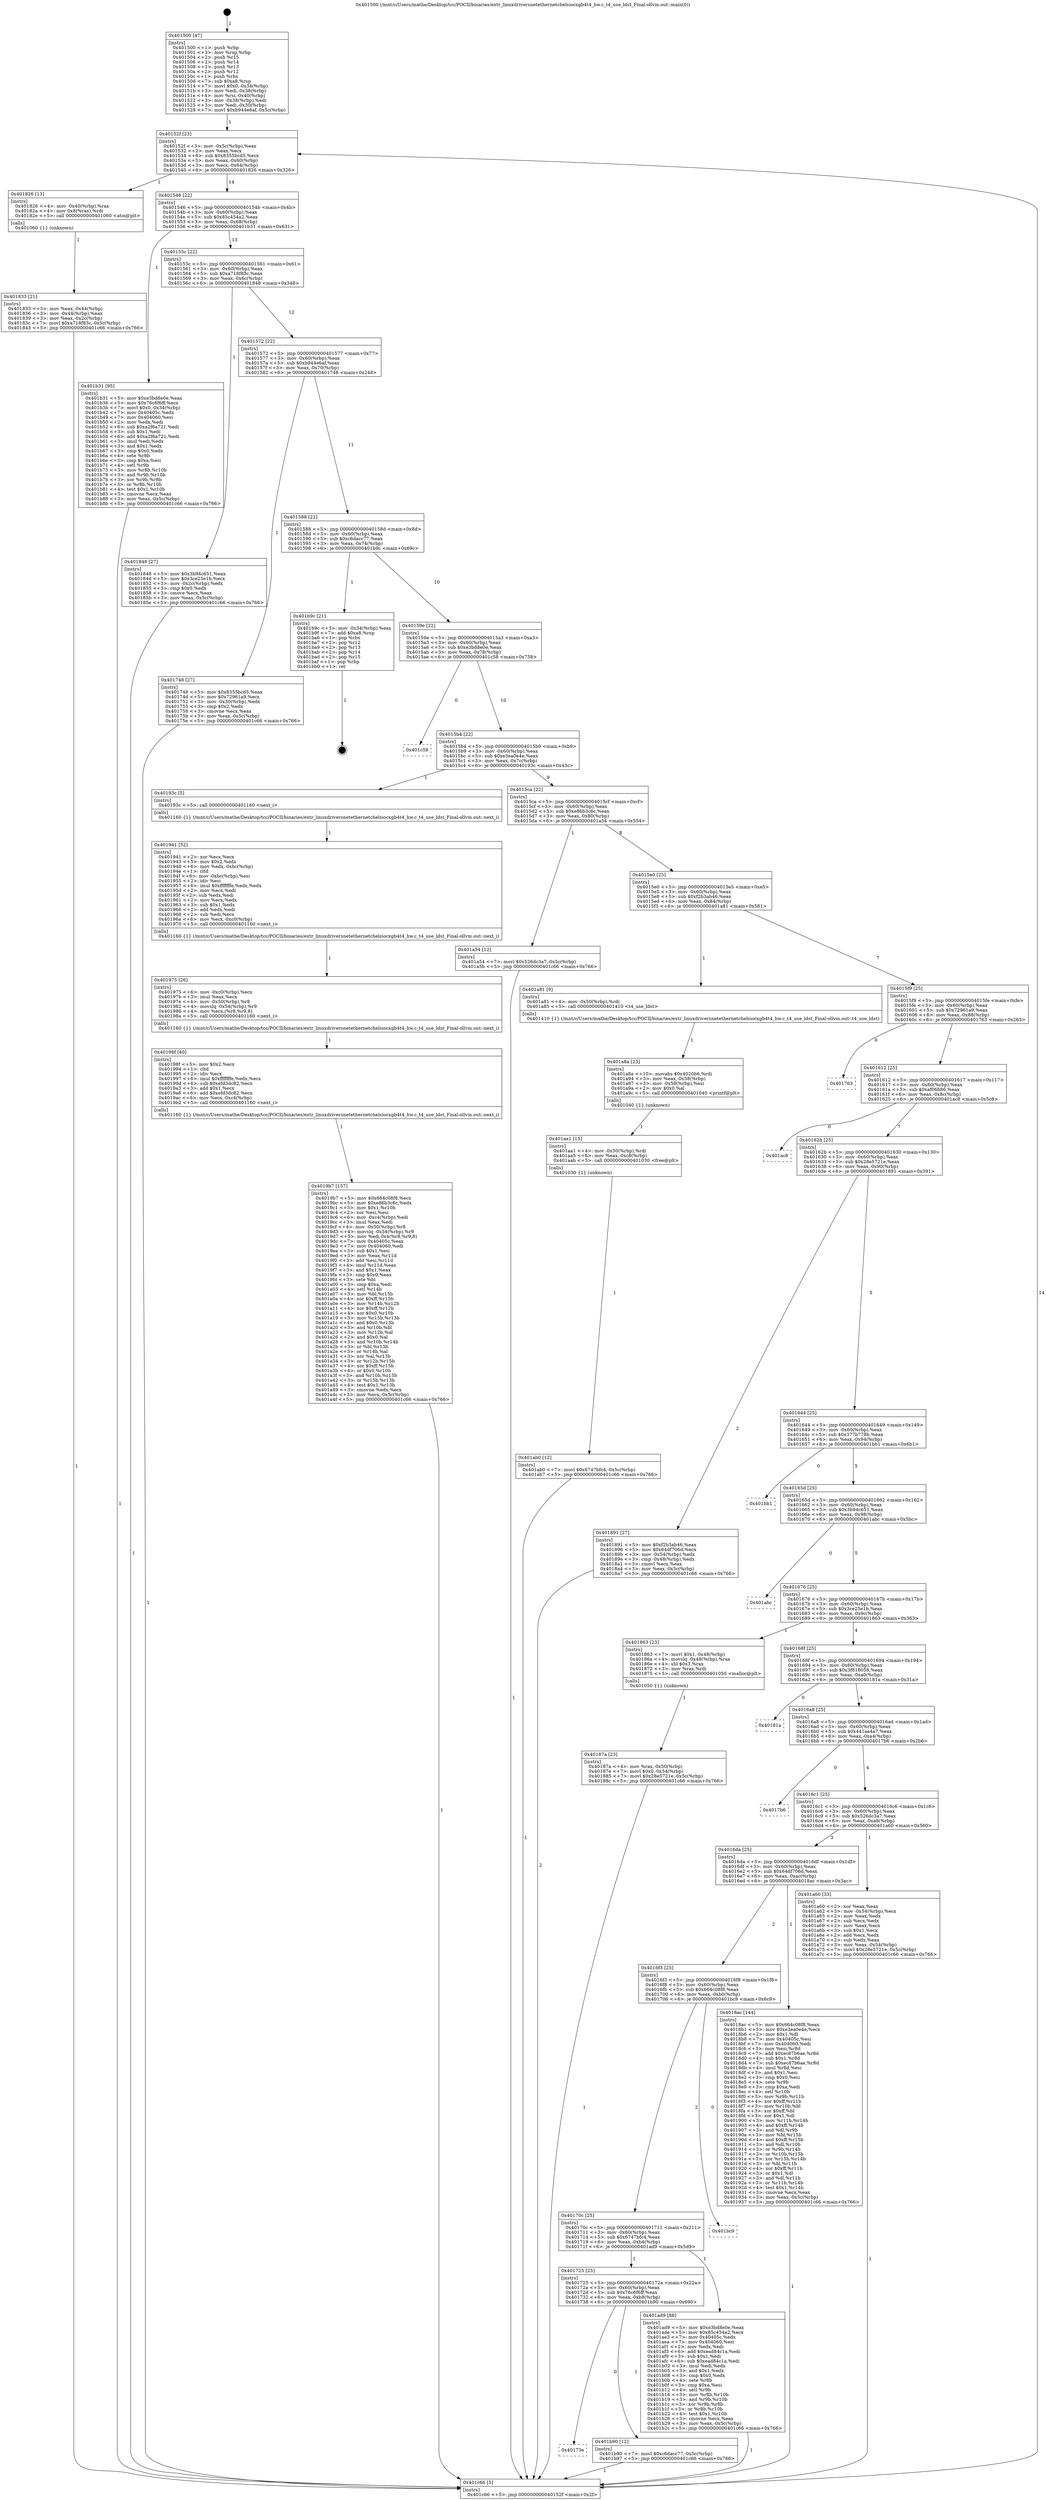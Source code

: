 digraph "0x401500" {
  label = "0x401500 (/mnt/c/Users/mathe/Desktop/tcc/POCII/binaries/extr_linuxdriversnetethernetchelsiocxgb4t4_hw.c_t4_use_ldst_Final-ollvm.out::main(0))"
  labelloc = "t"
  node[shape=record]

  Entry [label="",width=0.3,height=0.3,shape=circle,fillcolor=black,style=filled]
  "0x40152f" [label="{
     0x40152f [23]\l
     | [instrs]\l
     &nbsp;&nbsp;0x40152f \<+3\>: mov -0x5c(%rbp),%eax\l
     &nbsp;&nbsp;0x401532 \<+2\>: mov %eax,%ecx\l
     &nbsp;&nbsp;0x401534 \<+6\>: sub $0x8355bcd5,%ecx\l
     &nbsp;&nbsp;0x40153a \<+3\>: mov %eax,-0x60(%rbp)\l
     &nbsp;&nbsp;0x40153d \<+3\>: mov %ecx,-0x64(%rbp)\l
     &nbsp;&nbsp;0x401540 \<+6\>: je 0000000000401826 \<main+0x326\>\l
  }"]
  "0x401826" [label="{
     0x401826 [13]\l
     | [instrs]\l
     &nbsp;&nbsp;0x401826 \<+4\>: mov -0x40(%rbp),%rax\l
     &nbsp;&nbsp;0x40182a \<+4\>: mov 0x8(%rax),%rdi\l
     &nbsp;&nbsp;0x40182e \<+5\>: call 0000000000401060 \<atoi@plt\>\l
     | [calls]\l
     &nbsp;&nbsp;0x401060 \{1\} (unknown)\l
  }"]
  "0x401546" [label="{
     0x401546 [22]\l
     | [instrs]\l
     &nbsp;&nbsp;0x401546 \<+5\>: jmp 000000000040154b \<main+0x4b\>\l
     &nbsp;&nbsp;0x40154b \<+3\>: mov -0x60(%rbp),%eax\l
     &nbsp;&nbsp;0x40154e \<+5\>: sub $0x85c454a2,%eax\l
     &nbsp;&nbsp;0x401553 \<+3\>: mov %eax,-0x68(%rbp)\l
     &nbsp;&nbsp;0x401556 \<+6\>: je 0000000000401b31 \<main+0x631\>\l
  }"]
  Exit [label="",width=0.3,height=0.3,shape=circle,fillcolor=black,style=filled,peripheries=2]
  "0x401b31" [label="{
     0x401b31 [95]\l
     | [instrs]\l
     &nbsp;&nbsp;0x401b31 \<+5\>: mov $0xe3bd8e0e,%eax\l
     &nbsp;&nbsp;0x401b36 \<+5\>: mov $0x76c6f6ff,%ecx\l
     &nbsp;&nbsp;0x401b3b \<+7\>: movl $0x0,-0x34(%rbp)\l
     &nbsp;&nbsp;0x401b42 \<+7\>: mov 0x40405c,%edx\l
     &nbsp;&nbsp;0x401b49 \<+7\>: mov 0x404060,%esi\l
     &nbsp;&nbsp;0x401b50 \<+2\>: mov %edx,%edi\l
     &nbsp;&nbsp;0x401b52 \<+6\>: sub $0xa2f6a721,%edi\l
     &nbsp;&nbsp;0x401b58 \<+3\>: sub $0x1,%edi\l
     &nbsp;&nbsp;0x401b5b \<+6\>: add $0xa2f6a721,%edi\l
     &nbsp;&nbsp;0x401b61 \<+3\>: imul %edi,%edx\l
     &nbsp;&nbsp;0x401b64 \<+3\>: and $0x1,%edx\l
     &nbsp;&nbsp;0x401b67 \<+3\>: cmp $0x0,%edx\l
     &nbsp;&nbsp;0x401b6a \<+4\>: sete %r8b\l
     &nbsp;&nbsp;0x401b6e \<+3\>: cmp $0xa,%esi\l
     &nbsp;&nbsp;0x401b71 \<+4\>: setl %r9b\l
     &nbsp;&nbsp;0x401b75 \<+3\>: mov %r8b,%r10b\l
     &nbsp;&nbsp;0x401b78 \<+3\>: and %r9b,%r10b\l
     &nbsp;&nbsp;0x401b7b \<+3\>: xor %r9b,%r8b\l
     &nbsp;&nbsp;0x401b7e \<+3\>: or %r8b,%r10b\l
     &nbsp;&nbsp;0x401b81 \<+4\>: test $0x1,%r10b\l
     &nbsp;&nbsp;0x401b85 \<+3\>: cmovne %ecx,%eax\l
     &nbsp;&nbsp;0x401b88 \<+3\>: mov %eax,-0x5c(%rbp)\l
     &nbsp;&nbsp;0x401b8b \<+5\>: jmp 0000000000401c66 \<main+0x766\>\l
  }"]
  "0x40155c" [label="{
     0x40155c [22]\l
     | [instrs]\l
     &nbsp;&nbsp;0x40155c \<+5\>: jmp 0000000000401561 \<main+0x61\>\l
     &nbsp;&nbsp;0x401561 \<+3\>: mov -0x60(%rbp),%eax\l
     &nbsp;&nbsp;0x401564 \<+5\>: sub $0xa718f83c,%eax\l
     &nbsp;&nbsp;0x401569 \<+3\>: mov %eax,-0x6c(%rbp)\l
     &nbsp;&nbsp;0x40156c \<+6\>: je 0000000000401848 \<main+0x348\>\l
  }"]
  "0x40173e" [label="{
     0x40173e\l
  }", style=dashed]
  "0x401848" [label="{
     0x401848 [27]\l
     | [instrs]\l
     &nbsp;&nbsp;0x401848 \<+5\>: mov $0x3b94c651,%eax\l
     &nbsp;&nbsp;0x40184d \<+5\>: mov $0x3ce25e1b,%ecx\l
     &nbsp;&nbsp;0x401852 \<+3\>: mov -0x2c(%rbp),%edx\l
     &nbsp;&nbsp;0x401855 \<+3\>: cmp $0x0,%edx\l
     &nbsp;&nbsp;0x401858 \<+3\>: cmove %ecx,%eax\l
     &nbsp;&nbsp;0x40185b \<+3\>: mov %eax,-0x5c(%rbp)\l
     &nbsp;&nbsp;0x40185e \<+5\>: jmp 0000000000401c66 \<main+0x766\>\l
  }"]
  "0x401572" [label="{
     0x401572 [22]\l
     | [instrs]\l
     &nbsp;&nbsp;0x401572 \<+5\>: jmp 0000000000401577 \<main+0x77\>\l
     &nbsp;&nbsp;0x401577 \<+3\>: mov -0x60(%rbp),%eax\l
     &nbsp;&nbsp;0x40157a \<+5\>: sub $0xb944e6af,%eax\l
     &nbsp;&nbsp;0x40157f \<+3\>: mov %eax,-0x70(%rbp)\l
     &nbsp;&nbsp;0x401582 \<+6\>: je 0000000000401748 \<main+0x248\>\l
  }"]
  "0x401b90" [label="{
     0x401b90 [12]\l
     | [instrs]\l
     &nbsp;&nbsp;0x401b90 \<+7\>: movl $0xc6dacc77,-0x5c(%rbp)\l
     &nbsp;&nbsp;0x401b97 \<+5\>: jmp 0000000000401c66 \<main+0x766\>\l
  }"]
  "0x401748" [label="{
     0x401748 [27]\l
     | [instrs]\l
     &nbsp;&nbsp;0x401748 \<+5\>: mov $0x8355bcd5,%eax\l
     &nbsp;&nbsp;0x40174d \<+5\>: mov $0x72961a9,%ecx\l
     &nbsp;&nbsp;0x401752 \<+3\>: mov -0x30(%rbp),%edx\l
     &nbsp;&nbsp;0x401755 \<+3\>: cmp $0x2,%edx\l
     &nbsp;&nbsp;0x401758 \<+3\>: cmovne %ecx,%eax\l
     &nbsp;&nbsp;0x40175b \<+3\>: mov %eax,-0x5c(%rbp)\l
     &nbsp;&nbsp;0x40175e \<+5\>: jmp 0000000000401c66 \<main+0x766\>\l
  }"]
  "0x401588" [label="{
     0x401588 [22]\l
     | [instrs]\l
     &nbsp;&nbsp;0x401588 \<+5\>: jmp 000000000040158d \<main+0x8d\>\l
     &nbsp;&nbsp;0x40158d \<+3\>: mov -0x60(%rbp),%eax\l
     &nbsp;&nbsp;0x401590 \<+5\>: sub $0xc6dacc77,%eax\l
     &nbsp;&nbsp;0x401595 \<+3\>: mov %eax,-0x74(%rbp)\l
     &nbsp;&nbsp;0x401598 \<+6\>: je 0000000000401b9c \<main+0x69c\>\l
  }"]
  "0x401c66" [label="{
     0x401c66 [5]\l
     | [instrs]\l
     &nbsp;&nbsp;0x401c66 \<+5\>: jmp 000000000040152f \<main+0x2f\>\l
  }"]
  "0x401500" [label="{
     0x401500 [47]\l
     | [instrs]\l
     &nbsp;&nbsp;0x401500 \<+1\>: push %rbp\l
     &nbsp;&nbsp;0x401501 \<+3\>: mov %rsp,%rbp\l
     &nbsp;&nbsp;0x401504 \<+2\>: push %r15\l
     &nbsp;&nbsp;0x401506 \<+2\>: push %r14\l
     &nbsp;&nbsp;0x401508 \<+2\>: push %r13\l
     &nbsp;&nbsp;0x40150a \<+2\>: push %r12\l
     &nbsp;&nbsp;0x40150c \<+1\>: push %rbx\l
     &nbsp;&nbsp;0x40150d \<+7\>: sub $0xa8,%rsp\l
     &nbsp;&nbsp;0x401514 \<+7\>: movl $0x0,-0x34(%rbp)\l
     &nbsp;&nbsp;0x40151b \<+3\>: mov %edi,-0x38(%rbp)\l
     &nbsp;&nbsp;0x40151e \<+4\>: mov %rsi,-0x40(%rbp)\l
     &nbsp;&nbsp;0x401522 \<+3\>: mov -0x38(%rbp),%edi\l
     &nbsp;&nbsp;0x401525 \<+3\>: mov %edi,-0x30(%rbp)\l
     &nbsp;&nbsp;0x401528 \<+7\>: movl $0xb944e6af,-0x5c(%rbp)\l
  }"]
  "0x401833" [label="{
     0x401833 [21]\l
     | [instrs]\l
     &nbsp;&nbsp;0x401833 \<+3\>: mov %eax,-0x44(%rbp)\l
     &nbsp;&nbsp;0x401836 \<+3\>: mov -0x44(%rbp),%eax\l
     &nbsp;&nbsp;0x401839 \<+3\>: mov %eax,-0x2c(%rbp)\l
     &nbsp;&nbsp;0x40183c \<+7\>: movl $0xa718f83c,-0x5c(%rbp)\l
     &nbsp;&nbsp;0x401843 \<+5\>: jmp 0000000000401c66 \<main+0x766\>\l
  }"]
  "0x401725" [label="{
     0x401725 [25]\l
     | [instrs]\l
     &nbsp;&nbsp;0x401725 \<+5\>: jmp 000000000040172a \<main+0x22a\>\l
     &nbsp;&nbsp;0x40172a \<+3\>: mov -0x60(%rbp),%eax\l
     &nbsp;&nbsp;0x40172d \<+5\>: sub $0x76c6f6ff,%eax\l
     &nbsp;&nbsp;0x401732 \<+6\>: mov %eax,-0xb8(%rbp)\l
     &nbsp;&nbsp;0x401738 \<+6\>: je 0000000000401b90 \<main+0x690\>\l
  }"]
  "0x401b9c" [label="{
     0x401b9c [21]\l
     | [instrs]\l
     &nbsp;&nbsp;0x401b9c \<+3\>: mov -0x34(%rbp),%eax\l
     &nbsp;&nbsp;0x401b9f \<+7\>: add $0xa8,%rsp\l
     &nbsp;&nbsp;0x401ba6 \<+1\>: pop %rbx\l
     &nbsp;&nbsp;0x401ba7 \<+2\>: pop %r12\l
     &nbsp;&nbsp;0x401ba9 \<+2\>: pop %r13\l
     &nbsp;&nbsp;0x401bab \<+2\>: pop %r14\l
     &nbsp;&nbsp;0x401bad \<+2\>: pop %r15\l
     &nbsp;&nbsp;0x401baf \<+1\>: pop %rbp\l
     &nbsp;&nbsp;0x401bb0 \<+1\>: ret\l
  }"]
  "0x40159e" [label="{
     0x40159e [22]\l
     | [instrs]\l
     &nbsp;&nbsp;0x40159e \<+5\>: jmp 00000000004015a3 \<main+0xa3\>\l
     &nbsp;&nbsp;0x4015a3 \<+3\>: mov -0x60(%rbp),%eax\l
     &nbsp;&nbsp;0x4015a6 \<+5\>: sub $0xe3bd8e0e,%eax\l
     &nbsp;&nbsp;0x4015ab \<+3\>: mov %eax,-0x78(%rbp)\l
     &nbsp;&nbsp;0x4015ae \<+6\>: je 0000000000401c58 \<main+0x758\>\l
  }"]
  "0x401ad9" [label="{
     0x401ad9 [88]\l
     | [instrs]\l
     &nbsp;&nbsp;0x401ad9 \<+5\>: mov $0xe3bd8e0e,%eax\l
     &nbsp;&nbsp;0x401ade \<+5\>: mov $0x85c454a2,%ecx\l
     &nbsp;&nbsp;0x401ae3 \<+7\>: mov 0x40405c,%edx\l
     &nbsp;&nbsp;0x401aea \<+7\>: mov 0x404060,%esi\l
     &nbsp;&nbsp;0x401af1 \<+2\>: mov %edx,%edi\l
     &nbsp;&nbsp;0x401af3 \<+6\>: add $0xead84c1a,%edi\l
     &nbsp;&nbsp;0x401af9 \<+3\>: sub $0x1,%edi\l
     &nbsp;&nbsp;0x401afc \<+6\>: sub $0xead84c1a,%edi\l
     &nbsp;&nbsp;0x401b02 \<+3\>: imul %edi,%edx\l
     &nbsp;&nbsp;0x401b05 \<+3\>: and $0x1,%edx\l
     &nbsp;&nbsp;0x401b08 \<+3\>: cmp $0x0,%edx\l
     &nbsp;&nbsp;0x401b0b \<+4\>: sete %r8b\l
     &nbsp;&nbsp;0x401b0f \<+3\>: cmp $0xa,%esi\l
     &nbsp;&nbsp;0x401b12 \<+4\>: setl %r9b\l
     &nbsp;&nbsp;0x401b16 \<+3\>: mov %r8b,%r10b\l
     &nbsp;&nbsp;0x401b19 \<+3\>: and %r9b,%r10b\l
     &nbsp;&nbsp;0x401b1c \<+3\>: xor %r9b,%r8b\l
     &nbsp;&nbsp;0x401b1f \<+3\>: or %r8b,%r10b\l
     &nbsp;&nbsp;0x401b22 \<+4\>: test $0x1,%r10b\l
     &nbsp;&nbsp;0x401b26 \<+3\>: cmovne %ecx,%eax\l
     &nbsp;&nbsp;0x401b29 \<+3\>: mov %eax,-0x5c(%rbp)\l
     &nbsp;&nbsp;0x401b2c \<+5\>: jmp 0000000000401c66 \<main+0x766\>\l
  }"]
  "0x401c58" [label="{
     0x401c58\l
  }", style=dashed]
  "0x4015b4" [label="{
     0x4015b4 [22]\l
     | [instrs]\l
     &nbsp;&nbsp;0x4015b4 \<+5\>: jmp 00000000004015b9 \<main+0xb9\>\l
     &nbsp;&nbsp;0x4015b9 \<+3\>: mov -0x60(%rbp),%eax\l
     &nbsp;&nbsp;0x4015bc \<+5\>: sub $0xe3ea0e4e,%eax\l
     &nbsp;&nbsp;0x4015c1 \<+3\>: mov %eax,-0x7c(%rbp)\l
     &nbsp;&nbsp;0x4015c4 \<+6\>: je 000000000040193c \<main+0x43c\>\l
  }"]
  "0x40170c" [label="{
     0x40170c [25]\l
     | [instrs]\l
     &nbsp;&nbsp;0x40170c \<+5\>: jmp 0000000000401711 \<main+0x211\>\l
     &nbsp;&nbsp;0x401711 \<+3\>: mov -0x60(%rbp),%eax\l
     &nbsp;&nbsp;0x401714 \<+5\>: sub $0x6747bfc4,%eax\l
     &nbsp;&nbsp;0x401719 \<+6\>: mov %eax,-0xb4(%rbp)\l
     &nbsp;&nbsp;0x40171f \<+6\>: je 0000000000401ad9 \<main+0x5d9\>\l
  }"]
  "0x40193c" [label="{
     0x40193c [5]\l
     | [instrs]\l
     &nbsp;&nbsp;0x40193c \<+5\>: call 0000000000401160 \<next_i\>\l
     | [calls]\l
     &nbsp;&nbsp;0x401160 \{1\} (/mnt/c/Users/mathe/Desktop/tcc/POCII/binaries/extr_linuxdriversnetethernetchelsiocxgb4t4_hw.c_t4_use_ldst_Final-ollvm.out::next_i)\l
  }"]
  "0x4015ca" [label="{
     0x4015ca [22]\l
     | [instrs]\l
     &nbsp;&nbsp;0x4015ca \<+5\>: jmp 00000000004015cf \<main+0xcf\>\l
     &nbsp;&nbsp;0x4015cf \<+3\>: mov -0x60(%rbp),%eax\l
     &nbsp;&nbsp;0x4015d2 \<+5\>: sub $0xe86b3c6c,%eax\l
     &nbsp;&nbsp;0x4015d7 \<+3\>: mov %eax,-0x80(%rbp)\l
     &nbsp;&nbsp;0x4015da \<+6\>: je 0000000000401a54 \<main+0x554\>\l
  }"]
  "0x401bc9" [label="{
     0x401bc9\l
  }", style=dashed]
  "0x401a54" [label="{
     0x401a54 [12]\l
     | [instrs]\l
     &nbsp;&nbsp;0x401a54 \<+7\>: movl $0x526dc3a7,-0x5c(%rbp)\l
     &nbsp;&nbsp;0x401a5b \<+5\>: jmp 0000000000401c66 \<main+0x766\>\l
  }"]
  "0x4015e0" [label="{
     0x4015e0 [25]\l
     | [instrs]\l
     &nbsp;&nbsp;0x4015e0 \<+5\>: jmp 00000000004015e5 \<main+0xe5\>\l
     &nbsp;&nbsp;0x4015e5 \<+3\>: mov -0x60(%rbp),%eax\l
     &nbsp;&nbsp;0x4015e8 \<+5\>: sub $0xf2b3ab46,%eax\l
     &nbsp;&nbsp;0x4015ed \<+6\>: mov %eax,-0x84(%rbp)\l
     &nbsp;&nbsp;0x4015f3 \<+6\>: je 0000000000401a81 \<main+0x581\>\l
  }"]
  "0x401ab0" [label="{
     0x401ab0 [12]\l
     | [instrs]\l
     &nbsp;&nbsp;0x401ab0 \<+7\>: movl $0x6747bfc4,-0x5c(%rbp)\l
     &nbsp;&nbsp;0x401ab7 \<+5\>: jmp 0000000000401c66 \<main+0x766\>\l
  }"]
  "0x401a81" [label="{
     0x401a81 [9]\l
     | [instrs]\l
     &nbsp;&nbsp;0x401a81 \<+4\>: mov -0x50(%rbp),%rdi\l
     &nbsp;&nbsp;0x401a85 \<+5\>: call 0000000000401410 \<t4_use_ldst\>\l
     | [calls]\l
     &nbsp;&nbsp;0x401410 \{1\} (/mnt/c/Users/mathe/Desktop/tcc/POCII/binaries/extr_linuxdriversnetethernetchelsiocxgb4t4_hw.c_t4_use_ldst_Final-ollvm.out::t4_use_ldst)\l
  }"]
  "0x4015f9" [label="{
     0x4015f9 [25]\l
     | [instrs]\l
     &nbsp;&nbsp;0x4015f9 \<+5\>: jmp 00000000004015fe \<main+0xfe\>\l
     &nbsp;&nbsp;0x4015fe \<+3\>: mov -0x60(%rbp),%eax\l
     &nbsp;&nbsp;0x401601 \<+5\>: sub $0x72961a9,%eax\l
     &nbsp;&nbsp;0x401606 \<+6\>: mov %eax,-0x88(%rbp)\l
     &nbsp;&nbsp;0x40160c \<+6\>: je 0000000000401763 \<main+0x263\>\l
  }"]
  "0x401aa1" [label="{
     0x401aa1 [15]\l
     | [instrs]\l
     &nbsp;&nbsp;0x401aa1 \<+4\>: mov -0x50(%rbp),%rdi\l
     &nbsp;&nbsp;0x401aa5 \<+6\>: mov %eax,-0xc8(%rbp)\l
     &nbsp;&nbsp;0x401aab \<+5\>: call 0000000000401030 \<free@plt\>\l
     | [calls]\l
     &nbsp;&nbsp;0x401030 \{1\} (unknown)\l
  }"]
  "0x401763" [label="{
     0x401763\l
  }", style=dashed]
  "0x401612" [label="{
     0x401612 [25]\l
     | [instrs]\l
     &nbsp;&nbsp;0x401612 \<+5\>: jmp 0000000000401617 \<main+0x117\>\l
     &nbsp;&nbsp;0x401617 \<+3\>: mov -0x60(%rbp),%eax\l
     &nbsp;&nbsp;0x40161a \<+5\>: sub $0xaf06b86,%eax\l
     &nbsp;&nbsp;0x40161f \<+6\>: mov %eax,-0x8c(%rbp)\l
     &nbsp;&nbsp;0x401625 \<+6\>: je 0000000000401ac8 \<main+0x5c8\>\l
  }"]
  "0x401a8a" [label="{
     0x401a8a [23]\l
     | [instrs]\l
     &nbsp;&nbsp;0x401a8a \<+10\>: movabs $0x4020b6,%rdi\l
     &nbsp;&nbsp;0x401a94 \<+3\>: mov %eax,-0x58(%rbp)\l
     &nbsp;&nbsp;0x401a97 \<+3\>: mov -0x58(%rbp),%esi\l
     &nbsp;&nbsp;0x401a9a \<+2\>: mov $0x0,%al\l
     &nbsp;&nbsp;0x401a9c \<+5\>: call 0000000000401040 \<printf@plt\>\l
     | [calls]\l
     &nbsp;&nbsp;0x401040 \{1\} (unknown)\l
  }"]
  "0x401ac8" [label="{
     0x401ac8\l
  }", style=dashed]
  "0x40162b" [label="{
     0x40162b [25]\l
     | [instrs]\l
     &nbsp;&nbsp;0x40162b \<+5\>: jmp 0000000000401630 \<main+0x130\>\l
     &nbsp;&nbsp;0x401630 \<+3\>: mov -0x60(%rbp),%eax\l
     &nbsp;&nbsp;0x401633 \<+5\>: sub $0x28e5721e,%eax\l
     &nbsp;&nbsp;0x401638 \<+6\>: mov %eax,-0x90(%rbp)\l
     &nbsp;&nbsp;0x40163e \<+6\>: je 0000000000401891 \<main+0x391\>\l
  }"]
  "0x4019b7" [label="{
     0x4019b7 [157]\l
     | [instrs]\l
     &nbsp;&nbsp;0x4019b7 \<+5\>: mov $0x664c08f8,%ecx\l
     &nbsp;&nbsp;0x4019bc \<+5\>: mov $0xe86b3c6c,%edx\l
     &nbsp;&nbsp;0x4019c1 \<+3\>: mov $0x1,%r10b\l
     &nbsp;&nbsp;0x4019c4 \<+2\>: xor %esi,%esi\l
     &nbsp;&nbsp;0x4019c6 \<+6\>: mov -0xc4(%rbp),%edi\l
     &nbsp;&nbsp;0x4019cc \<+3\>: imul %eax,%edi\l
     &nbsp;&nbsp;0x4019cf \<+4\>: mov -0x50(%rbp),%r8\l
     &nbsp;&nbsp;0x4019d3 \<+4\>: movslq -0x54(%rbp),%r9\l
     &nbsp;&nbsp;0x4019d7 \<+5\>: mov %edi,0x4(%r8,%r9,8)\l
     &nbsp;&nbsp;0x4019dc \<+7\>: mov 0x40405c,%eax\l
     &nbsp;&nbsp;0x4019e3 \<+7\>: mov 0x404060,%edi\l
     &nbsp;&nbsp;0x4019ea \<+3\>: sub $0x1,%esi\l
     &nbsp;&nbsp;0x4019ed \<+3\>: mov %eax,%r11d\l
     &nbsp;&nbsp;0x4019f0 \<+3\>: add %esi,%r11d\l
     &nbsp;&nbsp;0x4019f3 \<+4\>: imul %r11d,%eax\l
     &nbsp;&nbsp;0x4019f7 \<+3\>: and $0x1,%eax\l
     &nbsp;&nbsp;0x4019fa \<+3\>: cmp $0x0,%eax\l
     &nbsp;&nbsp;0x4019fd \<+3\>: sete %bl\l
     &nbsp;&nbsp;0x401a00 \<+3\>: cmp $0xa,%edi\l
     &nbsp;&nbsp;0x401a03 \<+4\>: setl %r14b\l
     &nbsp;&nbsp;0x401a07 \<+3\>: mov %bl,%r15b\l
     &nbsp;&nbsp;0x401a0a \<+4\>: xor $0xff,%r15b\l
     &nbsp;&nbsp;0x401a0e \<+3\>: mov %r14b,%r12b\l
     &nbsp;&nbsp;0x401a11 \<+4\>: xor $0xff,%r12b\l
     &nbsp;&nbsp;0x401a15 \<+4\>: xor $0x0,%r10b\l
     &nbsp;&nbsp;0x401a19 \<+3\>: mov %r15b,%r13b\l
     &nbsp;&nbsp;0x401a1c \<+4\>: and $0x0,%r13b\l
     &nbsp;&nbsp;0x401a20 \<+3\>: and %r10b,%bl\l
     &nbsp;&nbsp;0x401a23 \<+3\>: mov %r12b,%al\l
     &nbsp;&nbsp;0x401a26 \<+2\>: and $0x0,%al\l
     &nbsp;&nbsp;0x401a28 \<+3\>: and %r10b,%r14b\l
     &nbsp;&nbsp;0x401a2b \<+3\>: or %bl,%r13b\l
     &nbsp;&nbsp;0x401a2e \<+3\>: or %r14b,%al\l
     &nbsp;&nbsp;0x401a31 \<+3\>: xor %al,%r13b\l
     &nbsp;&nbsp;0x401a34 \<+3\>: or %r12b,%r15b\l
     &nbsp;&nbsp;0x401a37 \<+4\>: xor $0xff,%r15b\l
     &nbsp;&nbsp;0x401a3b \<+4\>: or $0x0,%r10b\l
     &nbsp;&nbsp;0x401a3f \<+3\>: and %r10b,%r15b\l
     &nbsp;&nbsp;0x401a42 \<+3\>: or %r15b,%r13b\l
     &nbsp;&nbsp;0x401a45 \<+4\>: test $0x1,%r13b\l
     &nbsp;&nbsp;0x401a49 \<+3\>: cmovne %edx,%ecx\l
     &nbsp;&nbsp;0x401a4c \<+3\>: mov %ecx,-0x5c(%rbp)\l
     &nbsp;&nbsp;0x401a4f \<+5\>: jmp 0000000000401c66 \<main+0x766\>\l
  }"]
  "0x401891" [label="{
     0x401891 [27]\l
     | [instrs]\l
     &nbsp;&nbsp;0x401891 \<+5\>: mov $0xf2b3ab46,%eax\l
     &nbsp;&nbsp;0x401896 \<+5\>: mov $0x64df706d,%ecx\l
     &nbsp;&nbsp;0x40189b \<+3\>: mov -0x54(%rbp),%edx\l
     &nbsp;&nbsp;0x40189e \<+3\>: cmp -0x48(%rbp),%edx\l
     &nbsp;&nbsp;0x4018a1 \<+3\>: cmovl %ecx,%eax\l
     &nbsp;&nbsp;0x4018a4 \<+3\>: mov %eax,-0x5c(%rbp)\l
     &nbsp;&nbsp;0x4018a7 \<+5\>: jmp 0000000000401c66 \<main+0x766\>\l
  }"]
  "0x401644" [label="{
     0x401644 [25]\l
     | [instrs]\l
     &nbsp;&nbsp;0x401644 \<+5\>: jmp 0000000000401649 \<main+0x149\>\l
     &nbsp;&nbsp;0x401649 \<+3\>: mov -0x60(%rbp),%eax\l
     &nbsp;&nbsp;0x40164c \<+5\>: sub $0x377b778b,%eax\l
     &nbsp;&nbsp;0x401651 \<+6\>: mov %eax,-0x94(%rbp)\l
     &nbsp;&nbsp;0x401657 \<+6\>: je 0000000000401bb1 \<main+0x6b1\>\l
  }"]
  "0x40198f" [label="{
     0x40198f [40]\l
     | [instrs]\l
     &nbsp;&nbsp;0x40198f \<+5\>: mov $0x2,%ecx\l
     &nbsp;&nbsp;0x401994 \<+1\>: cltd\l
     &nbsp;&nbsp;0x401995 \<+2\>: idiv %ecx\l
     &nbsp;&nbsp;0x401997 \<+6\>: imul $0xfffffffe,%edx,%ecx\l
     &nbsp;&nbsp;0x40199d \<+6\>: sub $0xefd3dc82,%ecx\l
     &nbsp;&nbsp;0x4019a3 \<+3\>: add $0x1,%ecx\l
     &nbsp;&nbsp;0x4019a6 \<+6\>: add $0xefd3dc82,%ecx\l
     &nbsp;&nbsp;0x4019ac \<+6\>: mov %ecx,-0xc4(%rbp)\l
     &nbsp;&nbsp;0x4019b2 \<+5\>: call 0000000000401160 \<next_i\>\l
     | [calls]\l
     &nbsp;&nbsp;0x401160 \{1\} (/mnt/c/Users/mathe/Desktop/tcc/POCII/binaries/extr_linuxdriversnetethernetchelsiocxgb4t4_hw.c_t4_use_ldst_Final-ollvm.out::next_i)\l
  }"]
  "0x401bb1" [label="{
     0x401bb1\l
  }", style=dashed]
  "0x40165d" [label="{
     0x40165d [25]\l
     | [instrs]\l
     &nbsp;&nbsp;0x40165d \<+5\>: jmp 0000000000401662 \<main+0x162\>\l
     &nbsp;&nbsp;0x401662 \<+3\>: mov -0x60(%rbp),%eax\l
     &nbsp;&nbsp;0x401665 \<+5\>: sub $0x3b94c651,%eax\l
     &nbsp;&nbsp;0x40166a \<+6\>: mov %eax,-0x98(%rbp)\l
     &nbsp;&nbsp;0x401670 \<+6\>: je 0000000000401abc \<main+0x5bc\>\l
  }"]
  "0x401975" [label="{
     0x401975 [26]\l
     | [instrs]\l
     &nbsp;&nbsp;0x401975 \<+6\>: mov -0xc0(%rbp),%ecx\l
     &nbsp;&nbsp;0x40197b \<+3\>: imul %eax,%ecx\l
     &nbsp;&nbsp;0x40197e \<+4\>: mov -0x50(%rbp),%r8\l
     &nbsp;&nbsp;0x401982 \<+4\>: movslq -0x54(%rbp),%r9\l
     &nbsp;&nbsp;0x401986 \<+4\>: mov %ecx,(%r8,%r9,8)\l
     &nbsp;&nbsp;0x40198a \<+5\>: call 0000000000401160 \<next_i\>\l
     | [calls]\l
     &nbsp;&nbsp;0x401160 \{1\} (/mnt/c/Users/mathe/Desktop/tcc/POCII/binaries/extr_linuxdriversnetethernetchelsiocxgb4t4_hw.c_t4_use_ldst_Final-ollvm.out::next_i)\l
  }"]
  "0x401abc" [label="{
     0x401abc\l
  }", style=dashed]
  "0x401676" [label="{
     0x401676 [25]\l
     | [instrs]\l
     &nbsp;&nbsp;0x401676 \<+5\>: jmp 000000000040167b \<main+0x17b\>\l
     &nbsp;&nbsp;0x40167b \<+3\>: mov -0x60(%rbp),%eax\l
     &nbsp;&nbsp;0x40167e \<+5\>: sub $0x3ce25e1b,%eax\l
     &nbsp;&nbsp;0x401683 \<+6\>: mov %eax,-0x9c(%rbp)\l
     &nbsp;&nbsp;0x401689 \<+6\>: je 0000000000401863 \<main+0x363\>\l
  }"]
  "0x401941" [label="{
     0x401941 [52]\l
     | [instrs]\l
     &nbsp;&nbsp;0x401941 \<+2\>: xor %ecx,%ecx\l
     &nbsp;&nbsp;0x401943 \<+5\>: mov $0x2,%edx\l
     &nbsp;&nbsp;0x401948 \<+6\>: mov %edx,-0xbc(%rbp)\l
     &nbsp;&nbsp;0x40194e \<+1\>: cltd\l
     &nbsp;&nbsp;0x40194f \<+6\>: mov -0xbc(%rbp),%esi\l
     &nbsp;&nbsp;0x401955 \<+2\>: idiv %esi\l
     &nbsp;&nbsp;0x401957 \<+6\>: imul $0xfffffffe,%edx,%edx\l
     &nbsp;&nbsp;0x40195d \<+2\>: mov %ecx,%edi\l
     &nbsp;&nbsp;0x40195f \<+2\>: sub %edx,%edi\l
     &nbsp;&nbsp;0x401961 \<+2\>: mov %ecx,%edx\l
     &nbsp;&nbsp;0x401963 \<+3\>: sub $0x1,%edx\l
     &nbsp;&nbsp;0x401966 \<+2\>: add %edx,%edi\l
     &nbsp;&nbsp;0x401968 \<+2\>: sub %edi,%ecx\l
     &nbsp;&nbsp;0x40196a \<+6\>: mov %ecx,-0xc0(%rbp)\l
     &nbsp;&nbsp;0x401970 \<+5\>: call 0000000000401160 \<next_i\>\l
     | [calls]\l
     &nbsp;&nbsp;0x401160 \{1\} (/mnt/c/Users/mathe/Desktop/tcc/POCII/binaries/extr_linuxdriversnetethernetchelsiocxgb4t4_hw.c_t4_use_ldst_Final-ollvm.out::next_i)\l
  }"]
  "0x401863" [label="{
     0x401863 [23]\l
     | [instrs]\l
     &nbsp;&nbsp;0x401863 \<+7\>: movl $0x1,-0x48(%rbp)\l
     &nbsp;&nbsp;0x40186a \<+4\>: movslq -0x48(%rbp),%rax\l
     &nbsp;&nbsp;0x40186e \<+4\>: shl $0x3,%rax\l
     &nbsp;&nbsp;0x401872 \<+3\>: mov %rax,%rdi\l
     &nbsp;&nbsp;0x401875 \<+5\>: call 0000000000401050 \<malloc@plt\>\l
     | [calls]\l
     &nbsp;&nbsp;0x401050 \{1\} (unknown)\l
  }"]
  "0x40168f" [label="{
     0x40168f [25]\l
     | [instrs]\l
     &nbsp;&nbsp;0x40168f \<+5\>: jmp 0000000000401694 \<main+0x194\>\l
     &nbsp;&nbsp;0x401694 \<+3\>: mov -0x60(%rbp),%eax\l
     &nbsp;&nbsp;0x401697 \<+5\>: sub $0x3f818058,%eax\l
     &nbsp;&nbsp;0x40169c \<+6\>: mov %eax,-0xa0(%rbp)\l
     &nbsp;&nbsp;0x4016a2 \<+6\>: je 000000000040181a \<main+0x31a\>\l
  }"]
  "0x40187a" [label="{
     0x40187a [23]\l
     | [instrs]\l
     &nbsp;&nbsp;0x40187a \<+4\>: mov %rax,-0x50(%rbp)\l
     &nbsp;&nbsp;0x40187e \<+7\>: movl $0x0,-0x54(%rbp)\l
     &nbsp;&nbsp;0x401885 \<+7\>: movl $0x28e5721e,-0x5c(%rbp)\l
     &nbsp;&nbsp;0x40188c \<+5\>: jmp 0000000000401c66 \<main+0x766\>\l
  }"]
  "0x4016f3" [label="{
     0x4016f3 [25]\l
     | [instrs]\l
     &nbsp;&nbsp;0x4016f3 \<+5\>: jmp 00000000004016f8 \<main+0x1f8\>\l
     &nbsp;&nbsp;0x4016f8 \<+3\>: mov -0x60(%rbp),%eax\l
     &nbsp;&nbsp;0x4016fb \<+5\>: sub $0x664c08f8,%eax\l
     &nbsp;&nbsp;0x401700 \<+6\>: mov %eax,-0xb0(%rbp)\l
     &nbsp;&nbsp;0x401706 \<+6\>: je 0000000000401bc9 \<main+0x6c9\>\l
  }"]
  "0x40181a" [label="{
     0x40181a\l
  }", style=dashed]
  "0x4016a8" [label="{
     0x4016a8 [25]\l
     | [instrs]\l
     &nbsp;&nbsp;0x4016a8 \<+5\>: jmp 00000000004016ad \<main+0x1ad\>\l
     &nbsp;&nbsp;0x4016ad \<+3\>: mov -0x60(%rbp),%eax\l
     &nbsp;&nbsp;0x4016b0 \<+5\>: sub $0x441aa4a7,%eax\l
     &nbsp;&nbsp;0x4016b5 \<+6\>: mov %eax,-0xa4(%rbp)\l
     &nbsp;&nbsp;0x4016bb \<+6\>: je 00000000004017b6 \<main+0x2b6\>\l
  }"]
  "0x4018ac" [label="{
     0x4018ac [144]\l
     | [instrs]\l
     &nbsp;&nbsp;0x4018ac \<+5\>: mov $0x664c08f8,%eax\l
     &nbsp;&nbsp;0x4018b1 \<+5\>: mov $0xe3ea0e4e,%ecx\l
     &nbsp;&nbsp;0x4018b6 \<+2\>: mov $0x1,%dl\l
     &nbsp;&nbsp;0x4018b8 \<+7\>: mov 0x40405c,%esi\l
     &nbsp;&nbsp;0x4018bf \<+7\>: mov 0x404060,%edi\l
     &nbsp;&nbsp;0x4018c6 \<+3\>: mov %esi,%r8d\l
     &nbsp;&nbsp;0x4018c9 \<+7\>: add $0xec87b6ae,%r8d\l
     &nbsp;&nbsp;0x4018d0 \<+4\>: sub $0x1,%r8d\l
     &nbsp;&nbsp;0x4018d4 \<+7\>: sub $0xec87b6ae,%r8d\l
     &nbsp;&nbsp;0x4018db \<+4\>: imul %r8d,%esi\l
     &nbsp;&nbsp;0x4018df \<+3\>: and $0x1,%esi\l
     &nbsp;&nbsp;0x4018e2 \<+3\>: cmp $0x0,%esi\l
     &nbsp;&nbsp;0x4018e5 \<+4\>: sete %r9b\l
     &nbsp;&nbsp;0x4018e9 \<+3\>: cmp $0xa,%edi\l
     &nbsp;&nbsp;0x4018ec \<+4\>: setl %r10b\l
     &nbsp;&nbsp;0x4018f0 \<+3\>: mov %r9b,%r11b\l
     &nbsp;&nbsp;0x4018f3 \<+4\>: xor $0xff,%r11b\l
     &nbsp;&nbsp;0x4018f7 \<+3\>: mov %r10b,%bl\l
     &nbsp;&nbsp;0x4018fa \<+3\>: xor $0xff,%bl\l
     &nbsp;&nbsp;0x4018fd \<+3\>: xor $0x1,%dl\l
     &nbsp;&nbsp;0x401900 \<+3\>: mov %r11b,%r14b\l
     &nbsp;&nbsp;0x401903 \<+4\>: and $0xff,%r14b\l
     &nbsp;&nbsp;0x401907 \<+3\>: and %dl,%r9b\l
     &nbsp;&nbsp;0x40190a \<+3\>: mov %bl,%r15b\l
     &nbsp;&nbsp;0x40190d \<+4\>: and $0xff,%r15b\l
     &nbsp;&nbsp;0x401911 \<+3\>: and %dl,%r10b\l
     &nbsp;&nbsp;0x401914 \<+3\>: or %r9b,%r14b\l
     &nbsp;&nbsp;0x401917 \<+3\>: or %r10b,%r15b\l
     &nbsp;&nbsp;0x40191a \<+3\>: xor %r15b,%r14b\l
     &nbsp;&nbsp;0x40191d \<+3\>: or %bl,%r11b\l
     &nbsp;&nbsp;0x401920 \<+4\>: xor $0xff,%r11b\l
     &nbsp;&nbsp;0x401924 \<+3\>: or $0x1,%dl\l
     &nbsp;&nbsp;0x401927 \<+3\>: and %dl,%r11b\l
     &nbsp;&nbsp;0x40192a \<+3\>: or %r11b,%r14b\l
     &nbsp;&nbsp;0x40192d \<+4\>: test $0x1,%r14b\l
     &nbsp;&nbsp;0x401931 \<+3\>: cmovne %ecx,%eax\l
     &nbsp;&nbsp;0x401934 \<+3\>: mov %eax,-0x5c(%rbp)\l
     &nbsp;&nbsp;0x401937 \<+5\>: jmp 0000000000401c66 \<main+0x766\>\l
  }"]
  "0x4017b6" [label="{
     0x4017b6\l
  }", style=dashed]
  "0x4016c1" [label="{
     0x4016c1 [25]\l
     | [instrs]\l
     &nbsp;&nbsp;0x4016c1 \<+5\>: jmp 00000000004016c6 \<main+0x1c6\>\l
     &nbsp;&nbsp;0x4016c6 \<+3\>: mov -0x60(%rbp),%eax\l
     &nbsp;&nbsp;0x4016c9 \<+5\>: sub $0x526dc3a7,%eax\l
     &nbsp;&nbsp;0x4016ce \<+6\>: mov %eax,-0xa8(%rbp)\l
     &nbsp;&nbsp;0x4016d4 \<+6\>: je 0000000000401a60 \<main+0x560\>\l
  }"]
  "0x4016da" [label="{
     0x4016da [25]\l
     | [instrs]\l
     &nbsp;&nbsp;0x4016da \<+5\>: jmp 00000000004016df \<main+0x1df\>\l
     &nbsp;&nbsp;0x4016df \<+3\>: mov -0x60(%rbp),%eax\l
     &nbsp;&nbsp;0x4016e2 \<+5\>: sub $0x64df706d,%eax\l
     &nbsp;&nbsp;0x4016e7 \<+6\>: mov %eax,-0xac(%rbp)\l
     &nbsp;&nbsp;0x4016ed \<+6\>: je 00000000004018ac \<main+0x3ac\>\l
  }"]
  "0x401a60" [label="{
     0x401a60 [33]\l
     | [instrs]\l
     &nbsp;&nbsp;0x401a60 \<+2\>: xor %eax,%eax\l
     &nbsp;&nbsp;0x401a62 \<+3\>: mov -0x54(%rbp),%ecx\l
     &nbsp;&nbsp;0x401a65 \<+2\>: mov %eax,%edx\l
     &nbsp;&nbsp;0x401a67 \<+2\>: sub %ecx,%edx\l
     &nbsp;&nbsp;0x401a69 \<+2\>: mov %eax,%ecx\l
     &nbsp;&nbsp;0x401a6b \<+3\>: sub $0x1,%ecx\l
     &nbsp;&nbsp;0x401a6e \<+2\>: add %ecx,%edx\l
     &nbsp;&nbsp;0x401a70 \<+2\>: sub %edx,%eax\l
     &nbsp;&nbsp;0x401a72 \<+3\>: mov %eax,-0x54(%rbp)\l
     &nbsp;&nbsp;0x401a75 \<+7\>: movl $0x28e5721e,-0x5c(%rbp)\l
     &nbsp;&nbsp;0x401a7c \<+5\>: jmp 0000000000401c66 \<main+0x766\>\l
  }"]
  Entry -> "0x401500" [label=" 1"]
  "0x40152f" -> "0x401826" [label=" 1"]
  "0x40152f" -> "0x401546" [label=" 14"]
  "0x401b9c" -> Exit [label=" 1"]
  "0x401546" -> "0x401b31" [label=" 1"]
  "0x401546" -> "0x40155c" [label=" 13"]
  "0x401b90" -> "0x401c66" [label=" 1"]
  "0x40155c" -> "0x401848" [label=" 1"]
  "0x40155c" -> "0x401572" [label=" 12"]
  "0x401725" -> "0x40173e" [label=" 0"]
  "0x401572" -> "0x401748" [label=" 1"]
  "0x401572" -> "0x401588" [label=" 11"]
  "0x401748" -> "0x401c66" [label=" 1"]
  "0x401500" -> "0x40152f" [label=" 1"]
  "0x401c66" -> "0x40152f" [label=" 14"]
  "0x401826" -> "0x401833" [label=" 1"]
  "0x401833" -> "0x401c66" [label=" 1"]
  "0x401848" -> "0x401c66" [label=" 1"]
  "0x401725" -> "0x401b90" [label=" 1"]
  "0x401588" -> "0x401b9c" [label=" 1"]
  "0x401588" -> "0x40159e" [label=" 10"]
  "0x401b31" -> "0x401c66" [label=" 1"]
  "0x40159e" -> "0x401c58" [label=" 0"]
  "0x40159e" -> "0x4015b4" [label=" 10"]
  "0x401ad9" -> "0x401c66" [label=" 1"]
  "0x4015b4" -> "0x40193c" [label=" 1"]
  "0x4015b4" -> "0x4015ca" [label=" 9"]
  "0x40170c" -> "0x401ad9" [label=" 1"]
  "0x4015ca" -> "0x401a54" [label=" 1"]
  "0x4015ca" -> "0x4015e0" [label=" 8"]
  "0x40170c" -> "0x401725" [label=" 1"]
  "0x4015e0" -> "0x401a81" [label=" 1"]
  "0x4015e0" -> "0x4015f9" [label=" 7"]
  "0x4016f3" -> "0x401bc9" [label=" 0"]
  "0x4015f9" -> "0x401763" [label=" 0"]
  "0x4015f9" -> "0x401612" [label=" 7"]
  "0x4016f3" -> "0x40170c" [label=" 2"]
  "0x401612" -> "0x401ac8" [label=" 0"]
  "0x401612" -> "0x40162b" [label=" 7"]
  "0x401ab0" -> "0x401c66" [label=" 1"]
  "0x40162b" -> "0x401891" [label=" 2"]
  "0x40162b" -> "0x401644" [label=" 5"]
  "0x401aa1" -> "0x401ab0" [label=" 1"]
  "0x401644" -> "0x401bb1" [label=" 0"]
  "0x401644" -> "0x40165d" [label=" 5"]
  "0x401a8a" -> "0x401aa1" [label=" 1"]
  "0x40165d" -> "0x401abc" [label=" 0"]
  "0x40165d" -> "0x401676" [label=" 5"]
  "0x401a81" -> "0x401a8a" [label=" 1"]
  "0x401676" -> "0x401863" [label=" 1"]
  "0x401676" -> "0x40168f" [label=" 4"]
  "0x401863" -> "0x40187a" [label=" 1"]
  "0x40187a" -> "0x401c66" [label=" 1"]
  "0x401891" -> "0x401c66" [label=" 2"]
  "0x401a60" -> "0x401c66" [label=" 1"]
  "0x40168f" -> "0x40181a" [label=" 0"]
  "0x40168f" -> "0x4016a8" [label=" 4"]
  "0x401a54" -> "0x401c66" [label=" 1"]
  "0x4016a8" -> "0x4017b6" [label=" 0"]
  "0x4016a8" -> "0x4016c1" [label=" 4"]
  "0x4019b7" -> "0x401c66" [label=" 1"]
  "0x4016c1" -> "0x401a60" [label=" 1"]
  "0x4016c1" -> "0x4016da" [label=" 3"]
  "0x40198f" -> "0x4019b7" [label=" 1"]
  "0x4016da" -> "0x4018ac" [label=" 1"]
  "0x4016da" -> "0x4016f3" [label=" 2"]
  "0x4018ac" -> "0x401c66" [label=" 1"]
  "0x40193c" -> "0x401941" [label=" 1"]
  "0x401941" -> "0x401975" [label=" 1"]
  "0x401975" -> "0x40198f" [label=" 1"]
}

